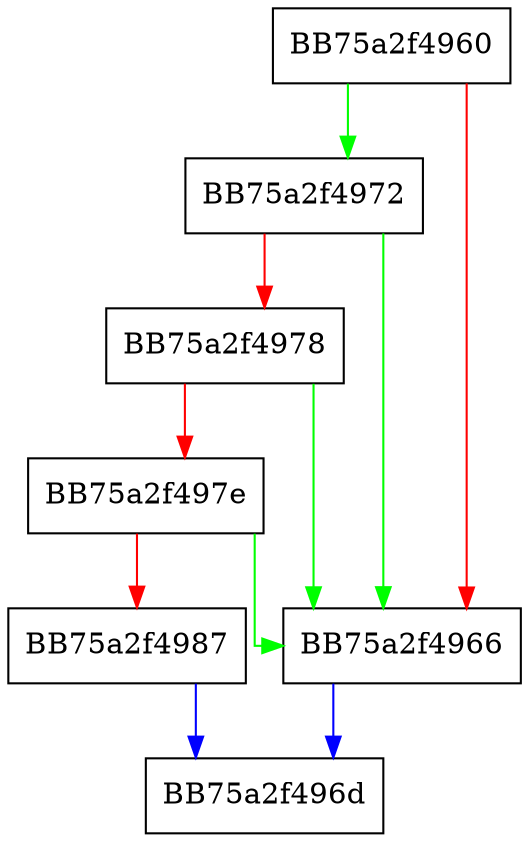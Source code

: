 digraph _Makpat {
  node [shape="box"];
  graph [splines=ortho];
  BB75a2f4960 -> BB75a2f4972 [color="green"];
  BB75a2f4960 -> BB75a2f4966 [color="red"];
  BB75a2f4966 -> BB75a2f496d [color="blue"];
  BB75a2f4972 -> BB75a2f4966 [color="green"];
  BB75a2f4972 -> BB75a2f4978 [color="red"];
  BB75a2f4978 -> BB75a2f4966 [color="green"];
  BB75a2f4978 -> BB75a2f497e [color="red"];
  BB75a2f497e -> BB75a2f4966 [color="green"];
  BB75a2f497e -> BB75a2f4987 [color="red"];
  BB75a2f4987 -> BB75a2f496d [color="blue"];
}